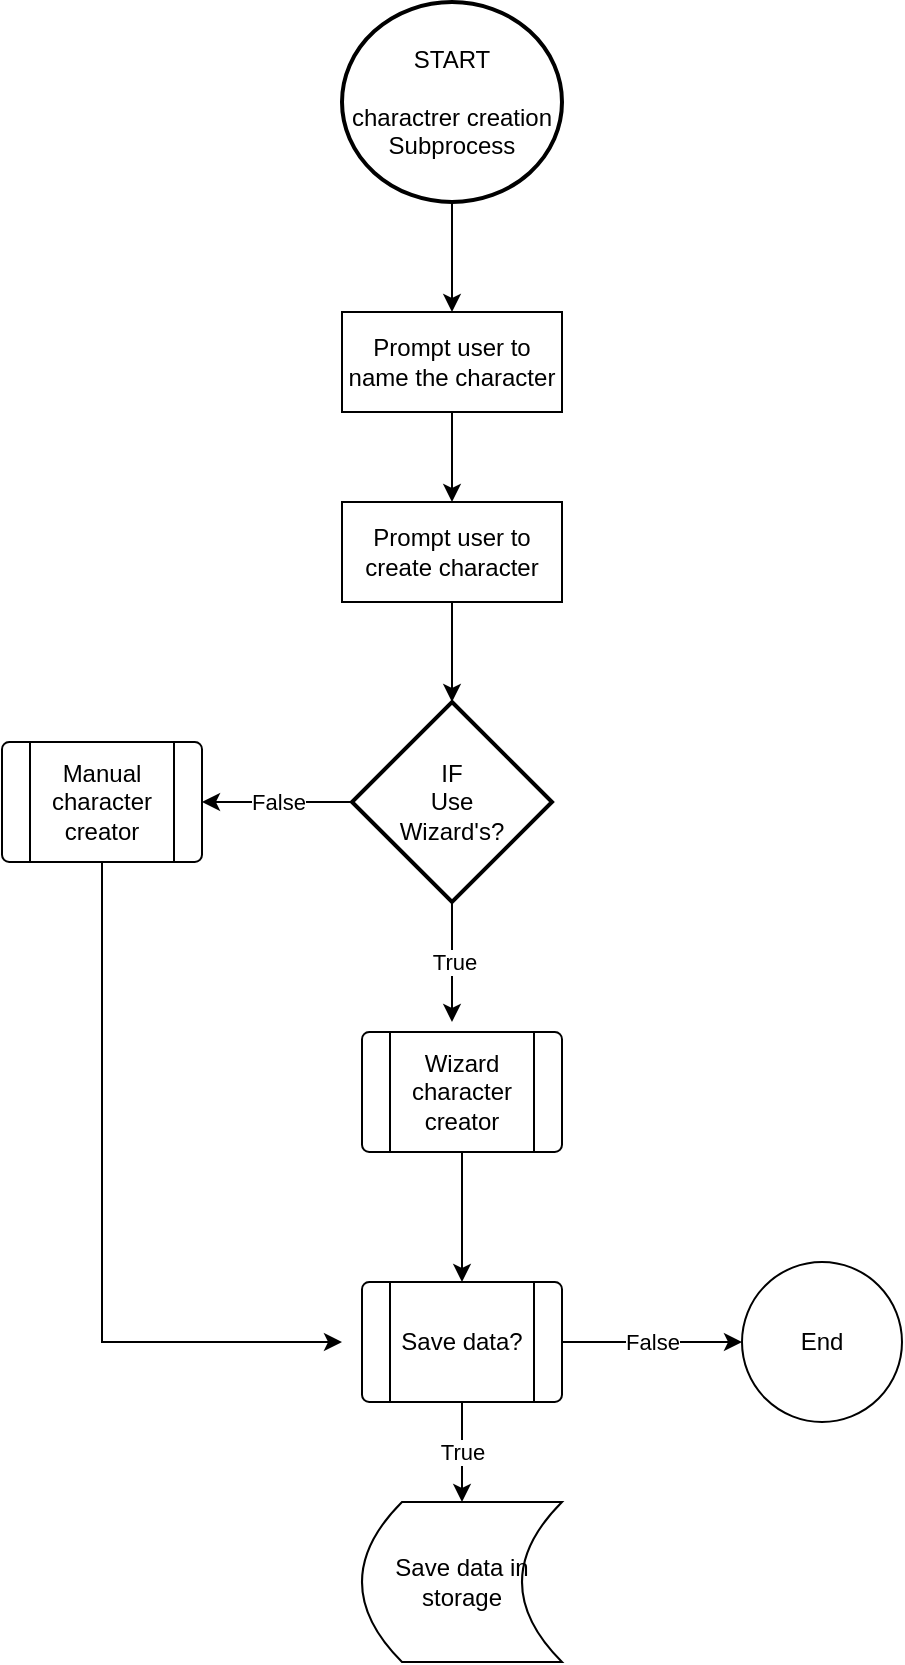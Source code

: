 <mxfile version="20.3.0" type="device"><diagram id="0t6N01T0Tlc5ZXu14o3K" name="Page-1"><mxGraphModel dx="1102" dy="1965" grid="1" gridSize="10" guides="1" tooltips="1" connect="1" arrows="1" fold="1" page="1" pageScale="1" pageWidth="850" pageHeight="1100" math="0" shadow="0"><root><mxCell id="0"/><mxCell id="1" parent="0"/><mxCell id="PewbtHNvPpufMzMOeKPp-28" style="edgeStyle=orthogonalEdgeStyle;rounded=0;orthogonalLoop=1;jettySize=auto;html=1;entryX=0.5;entryY=0;entryDx=0;entryDy=0;" edge="1" parent="1" source="PewbtHNvPpufMzMOeKPp-2" target="PewbtHNvPpufMzMOeKPp-4"><mxGeometry relative="1" as="geometry"/></mxCell><mxCell id="PewbtHNvPpufMzMOeKPp-2" value="START&lt;br&gt;&lt;br&gt;charactrer creation&lt;br&gt;Subprocess" style="strokeWidth=2;html=1;shape=mxgraph.flowchart.start_2;whiteSpace=wrap;" vertex="1" parent="1"><mxGeometry x="340" y="-360" width="110" height="100" as="geometry"/></mxCell><mxCell id="PewbtHNvPpufMzMOeKPp-29" style="edgeStyle=orthogonalEdgeStyle;rounded=0;orthogonalLoop=1;jettySize=auto;html=1;" edge="1" parent="1" source="PewbtHNvPpufMzMOeKPp-4" target="PewbtHNvPpufMzMOeKPp-19"><mxGeometry relative="1" as="geometry"/></mxCell><mxCell id="PewbtHNvPpufMzMOeKPp-4" value="Prompt user to name the character" style="rounded=0;whiteSpace=wrap;html=1;" vertex="1" parent="1"><mxGeometry x="340" y="-205" width="110" height="50" as="geometry"/></mxCell><mxCell id="PewbtHNvPpufMzMOeKPp-34" style="edgeStyle=orthogonalEdgeStyle;rounded=0;orthogonalLoop=1;jettySize=auto;html=1;" edge="1" parent="1" source="PewbtHNvPpufMzMOeKPp-6" target="PewbtHNvPpufMzMOeKPp-14"><mxGeometry relative="1" as="geometry"/></mxCell><mxCell id="PewbtHNvPpufMzMOeKPp-6" value="Wizard&lt;br&gt;character creator" style="verticalLabelPosition=middle;verticalAlign=middle;html=1;shape=process;whiteSpace=wrap;rounded=1;size=0.14;arcSize=6;labelPosition=center;align=center;" vertex="1" parent="1"><mxGeometry x="350" y="155" width="100" height="60" as="geometry"/></mxCell><mxCell id="PewbtHNvPpufMzMOeKPp-31" value="True" style="edgeStyle=orthogonalEdgeStyle;rounded=0;orthogonalLoop=1;jettySize=auto;html=1;" edge="1" parent="1" source="PewbtHNvPpufMzMOeKPp-9"><mxGeometry relative="1" as="geometry"><mxPoint x="395" y="150" as="targetPoint"/></mxGeometry></mxCell><mxCell id="PewbtHNvPpufMzMOeKPp-32" value="False" style="edgeStyle=orthogonalEdgeStyle;rounded=0;orthogonalLoop=1;jettySize=auto;html=1;entryX=1;entryY=0.5;entryDx=0;entryDy=0;" edge="1" parent="1" source="PewbtHNvPpufMzMOeKPp-9" target="PewbtHNvPpufMzMOeKPp-11"><mxGeometry relative="1" as="geometry"/></mxCell><mxCell id="PewbtHNvPpufMzMOeKPp-9" value="IF&lt;br&gt;Use&lt;br&gt;Wizard's?" style="strokeWidth=2;html=1;shape=mxgraph.flowchart.decision;whiteSpace=wrap;" vertex="1" parent="1"><mxGeometry x="345" y="-10" width="100" height="100" as="geometry"/></mxCell><mxCell id="PewbtHNvPpufMzMOeKPp-33" style="edgeStyle=orthogonalEdgeStyle;rounded=0;orthogonalLoop=1;jettySize=auto;html=1;" edge="1" parent="1" source="PewbtHNvPpufMzMOeKPp-11"><mxGeometry relative="1" as="geometry"><mxPoint x="340" y="310" as="targetPoint"/><Array as="points"><mxPoint x="220" y="310"/></Array></mxGeometry></mxCell><mxCell id="PewbtHNvPpufMzMOeKPp-11" value="Manual&lt;br&gt;character creator" style="verticalLabelPosition=middle;verticalAlign=middle;html=1;shape=process;whiteSpace=wrap;rounded=1;size=0.14;arcSize=6;labelPosition=center;align=center;" vertex="1" parent="1"><mxGeometry x="170" y="10" width="100" height="60" as="geometry"/></mxCell><mxCell id="PewbtHNvPpufMzMOeKPp-35" value="True" style="edgeStyle=orthogonalEdgeStyle;rounded=0;orthogonalLoop=1;jettySize=auto;html=1;" edge="1" parent="1" source="PewbtHNvPpufMzMOeKPp-14" target="PewbtHNvPpufMzMOeKPp-15"><mxGeometry relative="1" as="geometry"/></mxCell><mxCell id="PewbtHNvPpufMzMOeKPp-36" value="False" style="edgeStyle=orthogonalEdgeStyle;rounded=0;orthogonalLoop=1;jettySize=auto;html=1;" edge="1" parent="1" source="PewbtHNvPpufMzMOeKPp-14" target="PewbtHNvPpufMzMOeKPp-16"><mxGeometry relative="1" as="geometry"/></mxCell><mxCell id="PewbtHNvPpufMzMOeKPp-14" value="Save data?" style="verticalLabelPosition=middle;verticalAlign=middle;html=1;shape=process;whiteSpace=wrap;rounded=1;size=0.14;arcSize=6;labelPosition=center;align=center;" vertex="1" parent="1"><mxGeometry x="350" y="280" width="100" height="60" as="geometry"/></mxCell><mxCell id="PewbtHNvPpufMzMOeKPp-15" value="Save data in&lt;br&gt;storage" style="shape=dataStorage;whiteSpace=wrap;html=1;fixedSize=1;" vertex="1" parent="1"><mxGeometry x="350" y="390" width="100" height="80" as="geometry"/></mxCell><mxCell id="PewbtHNvPpufMzMOeKPp-16" value="End" style="ellipse;whiteSpace=wrap;html=1;" vertex="1" parent="1"><mxGeometry x="540" y="270" width="80" height="80" as="geometry"/></mxCell><mxCell id="PewbtHNvPpufMzMOeKPp-30" style="edgeStyle=orthogonalEdgeStyle;rounded=0;orthogonalLoop=1;jettySize=auto;html=1;" edge="1" parent="1" source="PewbtHNvPpufMzMOeKPp-19" target="PewbtHNvPpufMzMOeKPp-9"><mxGeometry relative="1" as="geometry"/></mxCell><mxCell id="PewbtHNvPpufMzMOeKPp-19" value="Prompt user to create character" style="rounded=0;whiteSpace=wrap;html=1;" vertex="1" parent="1"><mxGeometry x="340" y="-110" width="110" height="50" as="geometry"/></mxCell></root></mxGraphModel></diagram></mxfile>